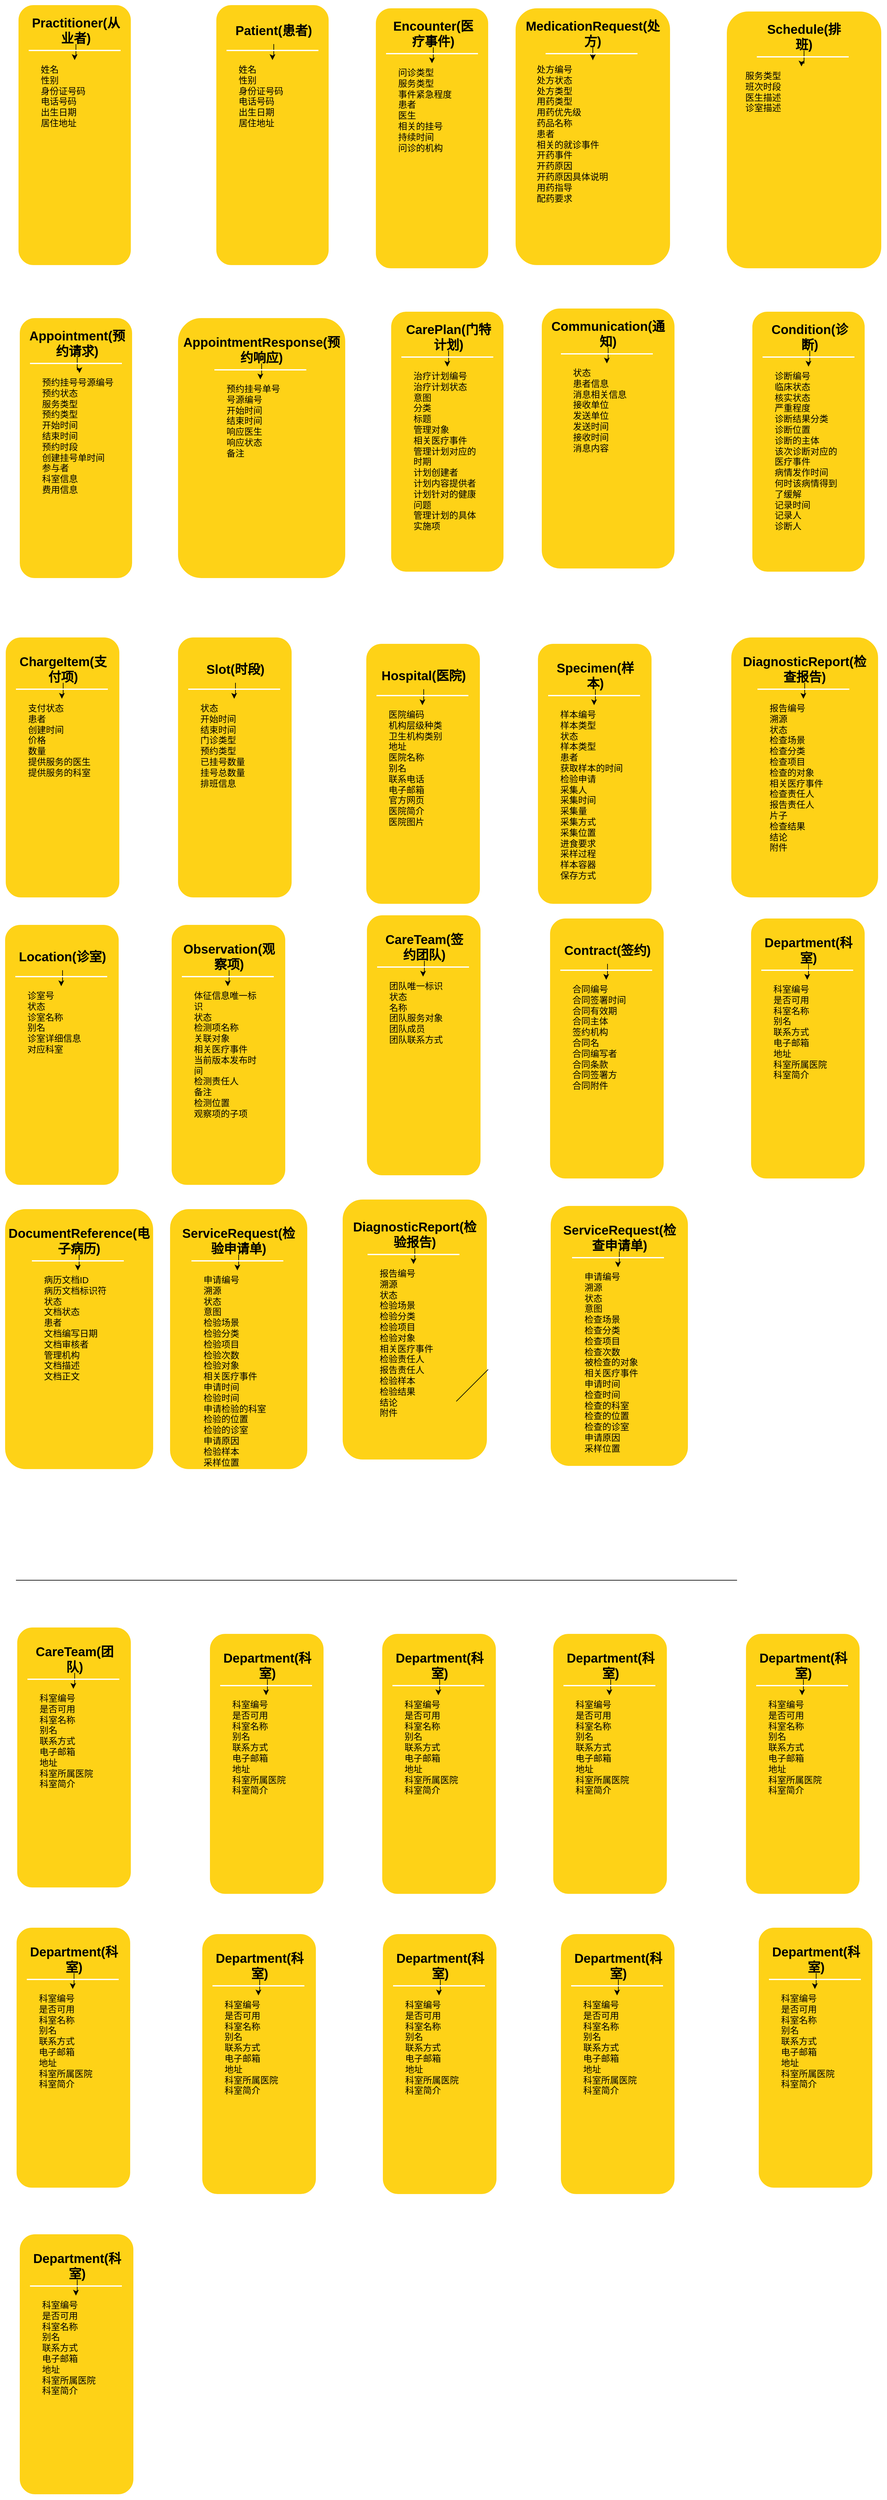 <mxfile version="14.6.11" type="github">
  <diagram name="Page-1" id="12e1b939-464a-85fe-373e-61e167be1490">
    <mxGraphModel dx="1662" dy="706" grid="1" gridSize="10" guides="1" tooltips="1" connect="1" arrows="1" fold="1" page="1" pageScale="1.5" pageWidth="1169" pageHeight="826" background="none" math="0" shadow="0">
      <root>
        <mxCell id="0" />
        <mxCell id="1" parent="0" />
        <mxCell id="60da8b9f42644d3a-2" value="" style="whiteSpace=wrap;html=1;rounded=1;shadow=0;strokeWidth=8;fontSize=20;align=center;fillColor=#FED217;strokeColor=#FFFFFF;" parent="1" vertex="1">
          <mxGeometry x="440" y="200" width="184" height="415" as="geometry" />
        </mxCell>
        <mxCell id="qfdBdv0h7WUqeyIMPIq0-1" value="" style="edgeStyle=orthogonalEdgeStyle;rounded=0;orthogonalLoop=1;jettySize=auto;html=1;" parent="1" source="60da8b9f42644d3a-3" target="60da8b9f42644d3a-4" edge="1">
          <mxGeometry relative="1" as="geometry" />
        </mxCell>
        <mxCell id="60da8b9f42644d3a-3" value="Patient(患者)" style="text;html=1;strokeColor=none;fillColor=none;align=center;verticalAlign=middle;whiteSpace=wrap;rounded=0;shadow=0;fontSize=20;fontColor=#000000;fontStyle=1" parent="1" vertex="1">
          <mxGeometry x="464" y="220" width="140" height="45" as="geometry" />
        </mxCell>
        <mxCell id="60da8b9f42644d3a-4" value="姓名&lt;br&gt;性别&lt;br&gt;身份证号码&lt;br&gt;电话号码&lt;br&gt;出生日期&lt;br&gt;居住地址" style="text;html=1;strokeColor=none;fillColor=none;align=left;verticalAlign=top;whiteSpace=wrap;rounded=0;shadow=0;fontSize=14;fontColor=#000000;" parent="1" vertex="1">
          <mxGeometry x="477" y="290" width="110" height="300" as="geometry" />
        </mxCell>
        <mxCell id="60da8b9f42644d3a-6" value="" style="line;strokeWidth=2;html=1;rounded=0;shadow=0;fontSize=27;align=center;fillColor=none;strokeColor=#FFFFFF;" parent="1" vertex="1">
          <mxGeometry x="460" y="270" width="144" height="10" as="geometry" />
        </mxCell>
        <mxCell id="zRFbJm7S1wxy6Lh3OuT4-10" value="" style="whiteSpace=wrap;html=1;rounded=1;shadow=0;strokeWidth=8;fontSize=20;align=center;fillColor=#FED217;strokeColor=#FFFFFF;" parent="1" vertex="1">
          <mxGeometry x="130" y="200" width="184" height="415" as="geometry" />
        </mxCell>
        <mxCell id="zRFbJm7S1wxy6Lh3OuT4-11" value="" style="edgeStyle=orthogonalEdgeStyle;rounded=0;orthogonalLoop=1;jettySize=auto;html=1;" parent="1" source="zRFbJm7S1wxy6Lh3OuT4-12" target="zRFbJm7S1wxy6Lh3OuT4-13" edge="1">
          <mxGeometry relative="1" as="geometry" />
        </mxCell>
        <mxCell id="zRFbJm7S1wxy6Lh3OuT4-12" value="Practitioner(从业者)" style="text;html=1;strokeColor=none;fillColor=none;align=center;verticalAlign=middle;whiteSpace=wrap;rounded=0;shadow=0;fontSize=20;fontColor=#000000;fontStyle=1" parent="1" vertex="1">
          <mxGeometry x="154" y="220" width="140" height="45" as="geometry" />
        </mxCell>
        <mxCell id="zRFbJm7S1wxy6Lh3OuT4-13" value="姓名&lt;br&gt;性别&lt;br&gt;身份证号码&lt;br&gt;电话号码&lt;br&gt;出生日期&lt;br&gt;居住地址" style="text;html=1;strokeColor=none;fillColor=none;align=left;verticalAlign=top;whiteSpace=wrap;rounded=0;shadow=0;fontSize=14;fontColor=#000000;" parent="1" vertex="1">
          <mxGeometry x="167" y="290" width="110" height="300" as="geometry" />
        </mxCell>
        <mxCell id="zRFbJm7S1wxy6Lh3OuT4-14" value="" style="line;strokeWidth=2;html=1;rounded=0;shadow=0;fontSize=27;align=center;fillColor=none;strokeColor=#FFFFFF;" parent="1" vertex="1">
          <mxGeometry x="150" y="270" width="144" height="10" as="geometry" />
        </mxCell>
        <mxCell id="zRFbJm7S1wxy6Lh3OuT4-16" value="" style="whiteSpace=wrap;html=1;rounded=1;shadow=0;strokeWidth=8;fontSize=20;align=center;fillColor=#FED217;strokeColor=#FFFFFF;" parent="1" vertex="1">
          <mxGeometry x="690" y="205" width="184" height="415" as="geometry" />
        </mxCell>
        <mxCell id="zRFbJm7S1wxy6Lh3OuT4-17" value="" style="edgeStyle=orthogonalEdgeStyle;rounded=0;orthogonalLoop=1;jettySize=auto;html=1;" parent="1" source="zRFbJm7S1wxy6Lh3OuT4-18" target="zRFbJm7S1wxy6Lh3OuT4-19" edge="1">
          <mxGeometry relative="1" as="geometry" />
        </mxCell>
        <mxCell id="zRFbJm7S1wxy6Lh3OuT4-18" value="Encounter(医疗事件)" style="text;html=1;strokeColor=none;fillColor=none;align=center;verticalAlign=middle;whiteSpace=wrap;rounded=0;shadow=0;fontSize=20;fontColor=#000000;fontStyle=1" parent="1" vertex="1">
          <mxGeometry x="714" y="225" width="140" height="45" as="geometry" />
        </mxCell>
        <mxCell id="zRFbJm7S1wxy6Lh3OuT4-19" value="问诊类型&lt;br&gt;服务类型&lt;br&gt;事件紧急程度&lt;br&gt;患者&lt;br&gt;医生&lt;br&gt;相关的挂号&lt;br&gt;持续时间&lt;br&gt;问诊的机构" style="text;html=1;strokeColor=none;fillColor=none;align=left;verticalAlign=top;whiteSpace=wrap;rounded=0;shadow=0;fontSize=14;fontColor=#000000;" parent="1" vertex="1">
          <mxGeometry x="727" y="295" width="110" height="300" as="geometry" />
        </mxCell>
        <mxCell id="zRFbJm7S1wxy6Lh3OuT4-20" value="" style="line;strokeWidth=2;html=1;rounded=0;shadow=0;fontSize=27;align=center;fillColor=none;strokeColor=#FFFFFF;" parent="1" vertex="1">
          <mxGeometry x="710" y="275" width="144" height="10" as="geometry" />
        </mxCell>
        <mxCell id="zRFbJm7S1wxy6Lh3OuT4-21" value="" style="whiteSpace=wrap;html=1;rounded=1;shadow=0;strokeWidth=8;fontSize=20;align=center;fillColor=#FED217;strokeColor=#FFFFFF;" parent="1" vertex="1">
          <mxGeometry x="909" y="205" width="250" height="410" as="geometry" />
        </mxCell>
        <mxCell id="zRFbJm7S1wxy6Lh3OuT4-22" value="" style="edgeStyle=orthogonalEdgeStyle;rounded=0;orthogonalLoop=1;jettySize=auto;html=1;" parent="1" source="zRFbJm7S1wxy6Lh3OuT4-23" target="zRFbJm7S1wxy6Lh3OuT4-24" edge="1">
          <mxGeometry relative="1" as="geometry" />
        </mxCell>
        <mxCell id="zRFbJm7S1wxy6Lh3OuT4-23" value="MedicationRequest(处方)" style="text;html=1;strokeColor=none;fillColor=none;align=center;verticalAlign=middle;whiteSpace=wrap;rounded=0;shadow=0;fontSize=20;fontColor=#000000;fontStyle=1" parent="1" vertex="1">
          <mxGeometry x="964" y="225" width="140" height="45" as="geometry" />
        </mxCell>
        <mxCell id="zRFbJm7S1wxy6Lh3OuT4-24" value="处方编号&lt;br&gt;处方状态&lt;br&gt;处方类型&lt;br&gt;用药类型&lt;br&gt;用药优先级&lt;br&gt;药品名称&lt;br&gt;患者&lt;br&gt;相关的就诊事件&lt;br&gt;开药事件&lt;br&gt;开药原因&lt;br&gt;开药原因具体说明&lt;br&gt;用药指导&lt;br&gt;配药要求" style="text;html=1;strokeColor=none;fillColor=none;align=left;verticalAlign=top;whiteSpace=wrap;rounded=0;shadow=0;fontSize=14;fontColor=#000000;" parent="1" vertex="1">
          <mxGeometry x="944" y="290" width="180" height="300" as="geometry" />
        </mxCell>
        <mxCell id="zRFbJm7S1wxy6Lh3OuT4-25" value="" style="line;strokeWidth=2;html=1;rounded=0;shadow=0;fontSize=27;align=center;fillColor=none;strokeColor=#FFFFFF;" parent="1" vertex="1">
          <mxGeometry x="960" y="275" width="144" height="10" as="geometry" />
        </mxCell>
        <mxCell id="to4YBNBlUao-IPn_FhuO-3" value="" style="whiteSpace=wrap;html=1;rounded=1;shadow=0;strokeWidth=8;fontSize=20;align=center;fillColor=#FED217;strokeColor=#FFFFFF;" parent="1" vertex="1">
          <mxGeometry x="132" y="690" width="184" height="415" as="geometry" />
        </mxCell>
        <mxCell id="zRFbJm7S1wxy6Lh3OuT4-26" value="" style="whiteSpace=wrap;html=1;rounded=1;shadow=0;strokeWidth=8;fontSize=20;align=center;fillColor=#FED217;strokeColor=#FFFFFF;" parent="1" vertex="1">
          <mxGeometry x="1240" y="210" width="250" height="410" as="geometry" />
        </mxCell>
        <mxCell id="to4YBNBlUao-IPn_FhuO-4" value="" style="edgeStyle=orthogonalEdgeStyle;rounded=0;orthogonalLoop=1;jettySize=auto;html=1;" parent="1" source="to4YBNBlUao-IPn_FhuO-5" target="to4YBNBlUao-IPn_FhuO-6" edge="1">
          <mxGeometry relative="1" as="geometry" />
        </mxCell>
        <mxCell id="zRFbJm7S1wxy6Lh3OuT4-27" value="" style="edgeStyle=orthogonalEdgeStyle;rounded=0;orthogonalLoop=1;jettySize=auto;html=1;" parent="1" source="zRFbJm7S1wxy6Lh3OuT4-28" target="zRFbJm7S1wxy6Lh3OuT4-29" edge="1">
          <mxGeometry relative="1" as="geometry" />
        </mxCell>
        <mxCell id="to4YBNBlUao-IPn_FhuO-5" value="Appointment(预约请求)" style="text;html=1;strokeColor=none;fillColor=none;align=center;verticalAlign=middle;whiteSpace=wrap;rounded=0;shadow=0;fontSize=20;fontColor=#000000;fontStyle=1" parent="1" vertex="1">
          <mxGeometry x="156" y="710" width="140" height="45" as="geometry" />
        </mxCell>
        <mxCell id="zRFbJm7S1wxy6Lh3OuT4-28" value="Schedule(排班)" style="text;html=1;strokeColor=none;fillColor=none;align=center;verticalAlign=middle;whiteSpace=wrap;rounded=0;shadow=0;fontSize=20;fontColor=#000000;fontStyle=1" parent="1" vertex="1">
          <mxGeometry x="1295" y="230" width="140" height="45" as="geometry" />
        </mxCell>
        <mxCell id="to4YBNBlUao-IPn_FhuO-6" value="&lt;div&gt;预约挂号号源编号&lt;/div&gt;&lt;div&gt;预约状态&lt;/div&gt;&lt;div&gt;服务类型&lt;/div&gt;&lt;div&gt;预约类型&lt;/div&gt;&lt;div&gt;开始时间&lt;/div&gt;&lt;div&gt;结束时间&lt;/div&gt;&lt;div&gt;预约时段&lt;/div&gt;&lt;div&gt;创建挂号单时间&lt;/div&gt;&lt;div&gt;参与者&lt;/div&gt;&lt;div&gt;科室信息&lt;/div&gt;&lt;div&gt;费用信息&lt;/div&gt;" style="text;html=1;strokeColor=none;fillColor=none;align=left;verticalAlign=top;whiteSpace=wrap;rounded=0;shadow=0;fontSize=14;fontColor=#000000;" parent="1" vertex="1">
          <mxGeometry x="169" y="780" width="121" height="300" as="geometry" />
        </mxCell>
        <mxCell id="zRFbJm7S1wxy6Lh3OuT4-29" value="服务类型&lt;br&gt;班次时段&lt;br&gt;医生描述&lt;br&gt;诊室描述" style="text;html=1;strokeColor=none;fillColor=none;align=left;verticalAlign=top;whiteSpace=wrap;rounded=0;shadow=0;fontSize=14;fontColor=#000000;" parent="1" vertex="1">
          <mxGeometry x="1271" y="300" width="180" height="300" as="geometry" />
        </mxCell>
        <mxCell id="to4YBNBlUao-IPn_FhuO-7" value="" style="line;strokeWidth=2;html=1;rounded=0;shadow=0;fontSize=27;align=center;fillColor=none;strokeColor=#FFFFFF;" parent="1" vertex="1">
          <mxGeometry x="152" y="760" width="144" height="10" as="geometry" />
        </mxCell>
        <mxCell id="zRFbJm7S1wxy6Lh3OuT4-30" value="" style="line;strokeWidth=2;html=1;rounded=0;shadow=0;fontSize=27;align=center;fillColor=none;strokeColor=#FFFFFF;" parent="1" vertex="1">
          <mxGeometry x="1291" y="280" width="144" height="10" as="geometry" />
        </mxCell>
        <mxCell id="zRFbJm7S1wxy6Lh3OuT4-31" value="" style="whiteSpace=wrap;html=1;rounded=1;shadow=0;strokeWidth=8;fontSize=20;align=center;fillColor=#FED217;strokeColor=#FFFFFF;" parent="1" vertex="1">
          <mxGeometry x="110" y="1190" width="186" height="415" as="geometry" />
        </mxCell>
        <mxCell id="to4YBNBlUao-IPn_FhuO-16" value="" style="whiteSpace=wrap;html=1;rounded=1;shadow=0;strokeWidth=8;fontSize=20;align=center;fillColor=#FED217;strokeColor=#FFFFFF;" parent="1" vertex="1">
          <mxGeometry x="380" y="690" width="270" height="415" as="geometry" />
        </mxCell>
        <mxCell id="zRFbJm7S1wxy6Lh3OuT4-32" value="" style="edgeStyle=orthogonalEdgeStyle;rounded=0;orthogonalLoop=1;jettySize=auto;html=1;" parent="1" source="zRFbJm7S1wxy6Lh3OuT4-33" target="zRFbJm7S1wxy6Lh3OuT4-34" edge="1">
          <mxGeometry relative="1" as="geometry" />
        </mxCell>
        <mxCell id="to4YBNBlUao-IPn_FhuO-17" value="" style="edgeStyle=orthogonalEdgeStyle;rounded=0;orthogonalLoop=1;jettySize=auto;html=1;" parent="1" source="to4YBNBlUao-IPn_FhuO-18" target="to4YBNBlUao-IPn_FhuO-19" edge="1">
          <mxGeometry relative="1" as="geometry" />
        </mxCell>
        <mxCell id="zRFbJm7S1wxy6Lh3OuT4-33" value="ChargeItem(支付项)" style="text;html=1;strokeColor=none;fillColor=none;align=center;verticalAlign=middle;whiteSpace=wrap;rounded=0;shadow=0;fontSize=20;fontColor=#000000;fontStyle=1" parent="1" vertex="1">
          <mxGeometry x="134" y="1220" width="140" height="45" as="geometry" />
        </mxCell>
        <mxCell id="to4YBNBlUao-IPn_FhuO-18" value="AppointmentResponse(预约响应)" style="text;html=1;strokeColor=none;fillColor=none;align=center;verticalAlign=middle;whiteSpace=wrap;rounded=0;shadow=0;fontSize=20;fontColor=#000000;fontStyle=1" parent="1" vertex="1">
          <mxGeometry x="445" y="720" width="140" height="45" as="geometry" />
        </mxCell>
        <mxCell id="zRFbJm7S1wxy6Lh3OuT4-34" value="支付状态&lt;br&gt;患者&lt;br&gt;创建时间&lt;br&gt;价格&lt;br&gt;数量&lt;br&gt;提供服务的医生&lt;br&gt;提供服务的科室" style="text;html=1;strokeColor=none;fillColor=none;align=left;verticalAlign=top;whiteSpace=wrap;rounded=0;shadow=0;fontSize=14;fontColor=#000000;" parent="1" vertex="1">
          <mxGeometry x="147" y="1290" width="110" height="300" as="geometry" />
        </mxCell>
        <mxCell id="to4YBNBlUao-IPn_FhuO-19" value="&lt;div&gt;预约挂号单号&lt;/div&gt;&lt;div&gt;号源编号&lt;/div&gt;&lt;div&gt;开始时间&lt;/div&gt;&lt;div&gt;结束时间&lt;/div&gt;&lt;div&gt;响应医生&lt;/div&gt;&lt;div&gt;响应状态&lt;/div&gt;&lt;div&gt;备注&lt;/div&gt;" style="text;html=1;strokeColor=none;fillColor=none;align=left;verticalAlign=top;whiteSpace=wrap;rounded=0;shadow=0;fontSize=14;fontColor=#000000;" parent="1" vertex="1">
          <mxGeometry x="458" y="790" width="110" height="300" as="geometry" />
        </mxCell>
        <mxCell id="zRFbJm7S1wxy6Lh3OuT4-35" value="" style="line;strokeWidth=2;html=1;rounded=0;shadow=0;fontSize=27;align=center;fillColor=none;strokeColor=#FFFFFF;" parent="1" vertex="1">
          <mxGeometry x="130" y="1270" width="144" height="10" as="geometry" />
        </mxCell>
        <mxCell id="to4YBNBlUao-IPn_FhuO-20" value="" style="line;strokeWidth=2;html=1;rounded=0;shadow=0;fontSize=27;align=center;fillColor=none;strokeColor=#FFFFFF;" parent="1" vertex="1">
          <mxGeometry x="441" y="770" width="144" height="10" as="geometry" />
        </mxCell>
        <mxCell id="zRFbJm7S1wxy6Lh3OuT4-36" value="" style="whiteSpace=wrap;html=1;rounded=1;shadow=0;strokeWidth=8;fontSize=20;align=center;fillColor=#FED217;strokeColor=#FFFFFF;" parent="1" vertex="1">
          <mxGeometry x="380" y="1190" width="186" height="415" as="geometry" />
        </mxCell>
        <mxCell id="to4YBNBlUao-IPn_FhuO-21" value="" style="whiteSpace=wrap;html=1;rounded=1;shadow=0;strokeWidth=8;fontSize=20;align=center;fillColor=#FED217;strokeColor=#FFFFFF;" parent="1" vertex="1">
          <mxGeometry x="714" y="680" width="184" height="415" as="geometry" />
        </mxCell>
        <mxCell id="zRFbJm7S1wxy6Lh3OuT4-37" value="" style="edgeStyle=orthogonalEdgeStyle;rounded=0;orthogonalLoop=1;jettySize=auto;html=1;" parent="1" source="zRFbJm7S1wxy6Lh3OuT4-38" target="zRFbJm7S1wxy6Lh3OuT4-39" edge="1">
          <mxGeometry relative="1" as="geometry" />
        </mxCell>
        <mxCell id="to4YBNBlUao-IPn_FhuO-22" value="" style="edgeStyle=orthogonalEdgeStyle;rounded=0;orthogonalLoop=1;jettySize=auto;html=1;" parent="1" source="to4YBNBlUao-IPn_FhuO-23" target="to4YBNBlUao-IPn_FhuO-24" edge="1">
          <mxGeometry relative="1" as="geometry" />
        </mxCell>
        <mxCell id="zRFbJm7S1wxy6Lh3OuT4-38" value="Slot(时段)" style="text;html=1;strokeColor=none;fillColor=none;align=center;verticalAlign=middle;whiteSpace=wrap;rounded=0;shadow=0;fontSize=20;fontColor=#000000;fontStyle=1" parent="1" vertex="1">
          <mxGeometry x="404" y="1220" width="140" height="45" as="geometry" />
        </mxCell>
        <mxCell id="to4YBNBlUao-IPn_FhuO-23" value="CarePlan(门特计划)" style="text;html=1;strokeColor=none;fillColor=none;align=center;verticalAlign=middle;whiteSpace=wrap;rounded=0;shadow=0;fontSize=20;fontColor=#000000;fontStyle=1" parent="1" vertex="1">
          <mxGeometry x="738" y="700" width="140" height="45" as="geometry" />
        </mxCell>
        <mxCell id="zRFbJm7S1wxy6Lh3OuT4-39" value="状态&lt;br&gt;开始时间&lt;br&gt;结束时间&lt;br&gt;门诊类型&lt;br&gt;预约类型&lt;br&gt;已挂号数量&lt;br&gt;挂号总数量&lt;br&gt;排班信息&lt;br&gt;" style="text;html=1;strokeColor=none;fillColor=none;align=left;verticalAlign=top;whiteSpace=wrap;rounded=0;shadow=0;fontSize=14;fontColor=#000000;" parent="1" vertex="1">
          <mxGeometry x="417" y="1290" width="110" height="300" as="geometry" />
        </mxCell>
        <mxCell id="to4YBNBlUao-IPn_FhuO-24" value="&lt;div&gt;治疗计划编号&lt;/div&gt;&lt;div&gt;治疗计划状态&lt;/div&gt;&lt;div&gt;意图&lt;/div&gt;&lt;div&gt;分类&lt;/div&gt;&lt;div&gt;标题&lt;/div&gt;&lt;div&gt;管理对象&lt;/div&gt;&lt;div&gt;相关医疗事件&lt;/div&gt;&lt;div&gt;管理计划对应的时期&lt;/div&gt;&lt;div&gt;计划创建者&lt;/div&gt;&lt;div&gt;计划内容提供者&lt;/div&gt;&lt;div&gt;计划针对的健康问题&lt;/div&gt;&lt;div&gt;管理计划的具体实施项&lt;/div&gt;&lt;div&gt;&lt;br&gt;&lt;/div&gt;" style="text;html=1;strokeColor=none;fillColor=none;align=left;verticalAlign=top;whiteSpace=wrap;rounded=0;shadow=0;fontSize=14;fontColor=#000000;" parent="1" vertex="1">
          <mxGeometry x="751" y="770" width="110" height="300" as="geometry" />
        </mxCell>
        <mxCell id="zRFbJm7S1wxy6Lh3OuT4-40" value="" style="line;strokeWidth=2;html=1;rounded=0;shadow=0;fontSize=27;align=center;fillColor=none;strokeColor=#FFFFFF;" parent="1" vertex="1">
          <mxGeometry x="400" y="1270" width="144" height="10" as="geometry" />
        </mxCell>
        <mxCell id="to4YBNBlUao-IPn_FhuO-25" value="" style="line;strokeWidth=2;html=1;rounded=0;shadow=0;fontSize=27;align=center;fillColor=none;strokeColor=#FFFFFF;" parent="1" vertex="1">
          <mxGeometry x="734" y="750" width="144" height="10" as="geometry" />
        </mxCell>
        <mxCell id="to4YBNBlUao-IPn_FhuO-26" value="" style="whiteSpace=wrap;html=1;rounded=1;shadow=0;strokeWidth=8;fontSize=20;align=center;fillColor=#FED217;strokeColor=#FFFFFF;" parent="1" vertex="1">
          <mxGeometry x="950" y="675" width="216" height="415" as="geometry" />
        </mxCell>
        <mxCell id="to4YBNBlUao-IPn_FhuO-27" value="" style="edgeStyle=orthogonalEdgeStyle;rounded=0;orthogonalLoop=1;jettySize=auto;html=1;" parent="1" source="to4YBNBlUao-IPn_FhuO-28" target="to4YBNBlUao-IPn_FhuO-29" edge="1">
          <mxGeometry relative="1" as="geometry" />
        </mxCell>
        <mxCell id="to4YBNBlUao-IPn_FhuO-28" value="Communication(通知)" style="text;html=1;strokeColor=none;fillColor=none;align=center;verticalAlign=middle;whiteSpace=wrap;rounded=0;shadow=0;fontSize=20;fontColor=#000000;fontStyle=1" parent="1" vertex="1">
          <mxGeometry x="988" y="695" width="140" height="45" as="geometry" />
        </mxCell>
        <mxCell id="to4YBNBlUao-IPn_FhuO-29" value="&lt;div&gt;状态&lt;/div&gt;&lt;div&gt;患者信息&lt;/div&gt;&lt;div&gt;消息相关信息&lt;/div&gt;&lt;div&gt;接收单位&lt;/div&gt;&lt;div&gt;发送单位&lt;/div&gt;&lt;div&gt;发送时间&lt;/div&gt;&lt;div&gt;接收时间&lt;/div&gt;&lt;div&gt;消息内容&lt;/div&gt;" style="text;html=1;strokeColor=none;fillColor=none;align=left;verticalAlign=top;whiteSpace=wrap;rounded=0;shadow=0;fontSize=14;fontColor=#000000;" parent="1" vertex="1">
          <mxGeometry x="1001" y="765" width="110" height="300" as="geometry" />
        </mxCell>
        <mxCell id="to4YBNBlUao-IPn_FhuO-30" value="" style="line;strokeWidth=2;html=1;rounded=0;shadow=0;fontSize=27;align=center;fillColor=none;strokeColor=#FFFFFF;" parent="1" vertex="1">
          <mxGeometry x="984" y="745" width="144" height="10" as="geometry" />
        </mxCell>
        <mxCell id="zRFbJm7S1wxy6Lh3OuT4-61" value="" style="whiteSpace=wrap;html=1;rounded=1;shadow=0;strokeWidth=8;fontSize=20;align=center;fillColor=#FED217;strokeColor=#FFFFFF;" parent="1" vertex="1">
          <mxGeometry x="675" y="1200" width="186" height="415" as="geometry" />
        </mxCell>
        <mxCell id="to4YBNBlUao-IPn_FhuO-31" value="" style="whiteSpace=wrap;html=1;rounded=1;shadow=0;strokeWidth=8;fontSize=20;align=center;fillColor=#FED217;strokeColor=#FFFFFF;" parent="1" vertex="1">
          <mxGeometry x="1280" y="680" width="184" height="415" as="geometry" />
        </mxCell>
        <mxCell id="zRFbJm7S1wxy6Lh3OuT4-62" value="" style="edgeStyle=orthogonalEdgeStyle;rounded=0;orthogonalLoop=1;jettySize=auto;html=1;" parent="1" source="zRFbJm7S1wxy6Lh3OuT4-63" target="zRFbJm7S1wxy6Lh3OuT4-64" edge="1">
          <mxGeometry relative="1" as="geometry" />
        </mxCell>
        <mxCell id="to4YBNBlUao-IPn_FhuO-32" value="" style="edgeStyle=orthogonalEdgeStyle;rounded=0;orthogonalLoop=1;jettySize=auto;html=1;" parent="1" source="to4YBNBlUao-IPn_FhuO-33" target="to4YBNBlUao-IPn_FhuO-34" edge="1">
          <mxGeometry relative="1" as="geometry" />
        </mxCell>
        <mxCell id="zRFbJm7S1wxy6Lh3OuT4-63" value="Hospital(医院)" style="text;html=1;strokeColor=none;fillColor=none;align=center;verticalAlign=middle;whiteSpace=wrap;rounded=0;shadow=0;fontSize=20;fontColor=#000000;fontStyle=1" parent="1" vertex="1">
          <mxGeometry x="699" y="1230" width="140" height="45" as="geometry" />
        </mxCell>
        <mxCell id="to4YBNBlUao-IPn_FhuO-33" value="Condition(诊断)" style="text;html=1;strokeColor=none;fillColor=none;align=center;verticalAlign=middle;whiteSpace=wrap;rounded=0;shadow=0;fontSize=20;fontColor=#000000;fontStyle=1" parent="1" vertex="1">
          <mxGeometry x="1304" y="700" width="140" height="45" as="geometry" />
        </mxCell>
        <mxCell id="zRFbJm7S1wxy6Lh3OuT4-64" value="医院编码&lt;br&gt;机构层级种类&lt;br&gt;卫生机构类别&lt;br&gt;地址&lt;br&gt;医院名称&lt;br&gt;别名&lt;br&gt;联系电话&lt;br&gt;电子邮箱&lt;br&gt;官方网页&lt;br&gt;医院简介&lt;br&gt;医院图片" style="text;html=1;strokeColor=none;fillColor=none;align=left;verticalAlign=top;whiteSpace=wrap;rounded=0;shadow=0;fontSize=14;fontColor=#000000;" parent="1" vertex="1">
          <mxGeometry x="712" y="1300" width="110" height="300" as="geometry" />
        </mxCell>
        <mxCell id="to4YBNBlUao-IPn_FhuO-34" value="&lt;div&gt;诊断编号&lt;/div&gt;&lt;div&gt;临床状态&lt;/div&gt;&lt;div&gt;核实状态&lt;/div&gt;&lt;div&gt;严重程度&lt;/div&gt;&lt;div&gt;诊断结果分类&lt;/div&gt;&lt;div&gt;诊断位置&lt;/div&gt;&lt;div&gt;诊断的主体&lt;/div&gt;&lt;div&gt;该次诊断对应的医疗事件&lt;/div&gt;&lt;div&gt;病情发作时间&lt;/div&gt;&lt;div&gt;何时该病情得到了缓解&lt;/div&gt;&lt;div&gt;记录时间&lt;/div&gt;&lt;div&gt;记录人&lt;/div&gt;&lt;div&gt;诊断人&lt;/div&gt;&lt;div&gt;&lt;br&gt;&lt;/div&gt;" style="text;html=1;strokeColor=none;fillColor=none;align=left;verticalAlign=top;whiteSpace=wrap;rounded=0;shadow=0;fontSize=14;fontColor=#000000;" parent="1" vertex="1">
          <mxGeometry x="1317" y="770" width="110" height="300" as="geometry" />
        </mxCell>
        <mxCell id="zRFbJm7S1wxy6Lh3OuT4-65" value="" style="line;strokeWidth=2;html=1;rounded=0;shadow=0;fontSize=27;align=center;fillColor=none;strokeColor=#FFFFFF;" parent="1" vertex="1">
          <mxGeometry x="695" y="1280" width="144" height="10" as="geometry" />
        </mxCell>
        <mxCell id="to4YBNBlUao-IPn_FhuO-35" value="" style="line;strokeWidth=2;html=1;rounded=0;shadow=0;fontSize=27;align=center;fillColor=none;strokeColor=#FFFFFF;" parent="1" vertex="1">
          <mxGeometry x="1300" y="750" width="144" height="10" as="geometry" />
        </mxCell>
        <mxCell id="zRFbJm7S1wxy6Lh3OuT4-66" value="" style="whiteSpace=wrap;html=1;rounded=1;shadow=0;strokeWidth=8;fontSize=20;align=center;fillColor=#FED217;strokeColor=#FFFFFF;" parent="1" vertex="1">
          <mxGeometry x="944" y="1200" width="186" height="415" as="geometry" />
        </mxCell>
        <mxCell id="zRFbJm7S1wxy6Lh3OuT4-67" value="" style="edgeStyle=orthogonalEdgeStyle;rounded=0;orthogonalLoop=1;jettySize=auto;html=1;" parent="1" source="zRFbJm7S1wxy6Lh3OuT4-68" target="zRFbJm7S1wxy6Lh3OuT4-69" edge="1">
          <mxGeometry relative="1" as="geometry" />
        </mxCell>
        <mxCell id="zRFbJm7S1wxy6Lh3OuT4-68" value="Specimen(样本)" style="text;html=1;strokeColor=none;fillColor=none;align=center;verticalAlign=middle;whiteSpace=wrap;rounded=0;shadow=0;fontSize=20;fontColor=#000000;fontStyle=1" parent="1" vertex="1">
          <mxGeometry x="968" y="1230" width="140" height="45" as="geometry" />
        </mxCell>
        <mxCell id="zRFbJm7S1wxy6Lh3OuT4-69" value="样本编号&lt;br&gt;样本类型&lt;br&gt;状态&lt;br&gt;样本类型&lt;br&gt;患者&lt;br&gt;获取样本的时间&lt;br&gt;检验申请&lt;br&gt;采集人&lt;br&gt;采集时间&lt;br&gt;采集量&lt;br&gt;采集方式&lt;br&gt;采集位置&lt;br&gt;进食要求&lt;br&gt;采样过程&lt;br&gt;样本容器&lt;br&gt;保存方式&lt;br&gt;" style="text;html=1;strokeColor=none;fillColor=none;align=left;verticalAlign=top;whiteSpace=wrap;rounded=0;shadow=0;fontSize=14;fontColor=#000000;" parent="1" vertex="1">
          <mxGeometry x="981" y="1300" width="110" height="300" as="geometry" />
        </mxCell>
        <mxCell id="zRFbJm7S1wxy6Lh3OuT4-70" value="" style="line;strokeWidth=2;html=1;rounded=0;shadow=0;fontSize=27;align=center;fillColor=none;strokeColor=#FFFFFF;" parent="1" vertex="1">
          <mxGeometry x="964" y="1280" width="144" height="10" as="geometry" />
        </mxCell>
        <mxCell id="zRFbJm7S1wxy6Lh3OuT4-71" value="" style="whiteSpace=wrap;html=1;rounded=1;shadow=0;strokeWidth=8;fontSize=20;align=center;fillColor=#FED217;strokeColor=#FFFFFF;" parent="1" vertex="1">
          <mxGeometry x="1247" y="1190" width="238" height="415" as="geometry" />
        </mxCell>
        <mxCell id="zRFbJm7S1wxy6Lh3OuT4-72" value="" style="edgeStyle=orthogonalEdgeStyle;rounded=0;orthogonalLoop=1;jettySize=auto;html=1;" parent="1" source="zRFbJm7S1wxy6Lh3OuT4-73" target="zRFbJm7S1wxy6Lh3OuT4-74" edge="1">
          <mxGeometry relative="1" as="geometry" />
        </mxCell>
        <mxCell id="zRFbJm7S1wxy6Lh3OuT4-73" value="DiagnosticReport(检查报告)" style="text;html=1;strokeColor=none;fillColor=none;align=center;verticalAlign=middle;whiteSpace=wrap;rounded=0;shadow=0;fontSize=20;fontColor=#000000;fontStyle=1" parent="1" vertex="1">
          <mxGeometry x="1296" y="1220" width="140" height="45" as="geometry" />
        </mxCell>
        <mxCell id="zRFbJm7S1wxy6Lh3OuT4-74" value="&lt;div&gt;报告编号&lt;/div&gt;&lt;div&gt;溯源&lt;/div&gt;&lt;div&gt;状态&lt;/div&gt;&lt;div&gt;检查场景&lt;/div&gt;&lt;div&gt;检查分类&lt;/div&gt;&lt;div&gt;检查项目&lt;/div&gt;&lt;div&gt;检查的对象&lt;/div&gt;&lt;div&gt;相关医疗事件&lt;/div&gt;&lt;div&gt;检查责任人&lt;/div&gt;&lt;div&gt;报告责任人&lt;/div&gt;&lt;div&gt;片子&lt;/div&gt;&lt;div&gt;检查结果&lt;/div&gt;&lt;div&gt;结论&lt;/div&gt;&lt;div&gt;附件&lt;/div&gt;" style="text;html=1;strokeColor=none;fillColor=none;align=left;verticalAlign=top;whiteSpace=wrap;rounded=0;shadow=0;fontSize=14;fontColor=#000000;" parent="1" vertex="1">
          <mxGeometry x="1309" y="1290" width="110" height="300" as="geometry" />
        </mxCell>
        <mxCell id="zRFbJm7S1wxy6Lh3OuT4-75" value="" style="line;strokeWidth=2;html=1;rounded=0;shadow=0;fontSize=27;align=center;fillColor=none;strokeColor=#FFFFFF;" parent="1" vertex="1">
          <mxGeometry x="1292" y="1270" width="144" height="10" as="geometry" />
        </mxCell>
        <mxCell id="to4YBNBlUao-IPn_FhuO-36" value="" style="whiteSpace=wrap;html=1;rounded=1;shadow=0;strokeWidth=8;fontSize=20;align=center;fillColor=#FED217;strokeColor=#FFFFFF;" parent="1" vertex="1">
          <mxGeometry x="109" y="1640" width="186" height="415" as="geometry" />
        </mxCell>
        <mxCell id="to4YBNBlUao-IPn_FhuO-37" value="" style="edgeStyle=orthogonalEdgeStyle;rounded=0;orthogonalLoop=1;jettySize=auto;html=1;" parent="1" source="to4YBNBlUao-IPn_FhuO-38" target="to4YBNBlUao-IPn_FhuO-39" edge="1">
          <mxGeometry relative="1" as="geometry" />
        </mxCell>
        <mxCell id="to4YBNBlUao-IPn_FhuO-38" value="Location(诊室)" style="text;html=1;strokeColor=none;fillColor=none;align=center;verticalAlign=middle;whiteSpace=wrap;rounded=0;shadow=0;fontSize=20;fontColor=#000000;fontStyle=1" parent="1" vertex="1">
          <mxGeometry x="133" y="1670" width="140" height="45" as="geometry" />
        </mxCell>
        <mxCell id="to4YBNBlUao-IPn_FhuO-39" value="&lt;div&gt;诊室号&lt;/div&gt;&lt;div&gt;状态&lt;/div&gt;&lt;div&gt;诊室名称&lt;/div&gt;&lt;div&gt;别名&lt;/div&gt;&lt;div&gt;诊室详细信息&lt;/div&gt;&lt;div&gt;对应科室&lt;/div&gt;" style="text;html=1;strokeColor=none;fillColor=none;align=left;verticalAlign=top;whiteSpace=wrap;rounded=0;shadow=0;fontSize=14;fontColor=#000000;" parent="1" vertex="1">
          <mxGeometry x="146" y="1740" width="110" height="300" as="geometry" />
        </mxCell>
        <mxCell id="to4YBNBlUao-IPn_FhuO-40" value="" style="line;strokeWidth=2;html=1;rounded=0;shadow=0;fontSize=27;align=center;fillColor=none;strokeColor=#FFFFFF;" parent="1" vertex="1">
          <mxGeometry x="129" y="1720" width="144" height="10" as="geometry" />
        </mxCell>
        <mxCell id="to4YBNBlUao-IPn_FhuO-56" value="" style="whiteSpace=wrap;html=1;rounded=1;shadow=0;strokeWidth=8;fontSize=20;align=center;fillColor=#FED217;strokeColor=#FFFFFF;" parent="1" vertex="1">
          <mxGeometry x="1278" y="1630" width="186" height="415" as="geometry" />
        </mxCell>
        <mxCell id="to4YBNBlUao-IPn_FhuO-57" value="" style="edgeStyle=orthogonalEdgeStyle;rounded=0;orthogonalLoop=1;jettySize=auto;html=1;" parent="1" source="to4YBNBlUao-IPn_FhuO-58" target="to4YBNBlUao-IPn_FhuO-59" edge="1">
          <mxGeometry relative="1" as="geometry" />
        </mxCell>
        <mxCell id="to4YBNBlUao-IPn_FhuO-58" value="Department(科室)" style="text;html=1;strokeColor=none;fillColor=none;align=center;verticalAlign=middle;whiteSpace=wrap;rounded=0;shadow=0;fontSize=20;fontColor=#000000;fontStyle=1" parent="1" vertex="1">
          <mxGeometry x="1302" y="1660" width="140" height="45" as="geometry" />
        </mxCell>
        <mxCell id="to4YBNBlUao-IPn_FhuO-59" value="&lt;div&gt;科室编号&lt;/div&gt;&lt;div&gt;是否可用&lt;/div&gt;&lt;div&gt;科室名称&lt;/div&gt;&lt;div&gt;别名&lt;/div&gt;&lt;div&gt;联系方式&lt;/div&gt;&lt;div&gt;电子邮箱&lt;/div&gt;&lt;div&gt;地址&lt;/div&gt;&lt;div&gt;科室所属医院&lt;/div&gt;&lt;div&gt;科室简介&lt;/div&gt;" style="text;html=1;strokeColor=none;fillColor=none;align=left;verticalAlign=top;whiteSpace=wrap;rounded=0;shadow=0;fontSize=14;fontColor=#000000;" parent="1" vertex="1">
          <mxGeometry x="1315" y="1730" width="110" height="300" as="geometry" />
        </mxCell>
        <mxCell id="to4YBNBlUao-IPn_FhuO-60" value="" style="line;strokeWidth=2;html=1;rounded=0;shadow=0;fontSize=27;align=center;fillColor=none;strokeColor=#FFFFFF;" parent="1" vertex="1">
          <mxGeometry x="1298" y="1710" width="144" height="10" as="geometry" />
        </mxCell>
        <mxCell id="to4YBNBlUao-IPn_FhuO-61" value="" style="whiteSpace=wrap;html=1;rounded=1;shadow=0;strokeWidth=8;fontSize=20;align=center;fillColor=#FED217;strokeColor=#FFFFFF;" parent="1" vertex="1">
          <mxGeometry x="963" y="1630" width="186" height="415" as="geometry" />
        </mxCell>
        <mxCell id="to4YBNBlUao-IPn_FhuO-62" value="" style="edgeStyle=orthogonalEdgeStyle;rounded=0;orthogonalLoop=1;jettySize=auto;html=1;" parent="1" source="to4YBNBlUao-IPn_FhuO-63" target="to4YBNBlUao-IPn_FhuO-64" edge="1">
          <mxGeometry relative="1" as="geometry" />
        </mxCell>
        <mxCell id="to4YBNBlUao-IPn_FhuO-63" value="Contract(签约)" style="text;html=1;strokeColor=none;fillColor=none;align=center;verticalAlign=middle;whiteSpace=wrap;rounded=0;shadow=0;fontSize=20;fontColor=#000000;fontStyle=1" parent="1" vertex="1">
          <mxGeometry x="987" y="1660" width="140" height="45" as="geometry" />
        </mxCell>
        <mxCell id="to4YBNBlUao-IPn_FhuO-64" value="&lt;div&gt;合同编号&lt;/div&gt;&lt;div&gt;合同签署时间&lt;/div&gt;&lt;div&gt;合同有效期&lt;/div&gt;&lt;div&gt;合同主体&lt;/div&gt;&lt;div&gt;签约机构&lt;/div&gt;&lt;div&gt;合同名&lt;/div&gt;&lt;div&gt;合同编写者&lt;/div&gt;&lt;div&gt;合同条款&lt;/div&gt;&lt;div&gt;合同签署方&lt;/div&gt;&lt;div&gt;合同附件&lt;/div&gt;" style="text;html=1;strokeColor=none;fillColor=none;align=left;verticalAlign=top;whiteSpace=wrap;rounded=0;shadow=0;fontSize=14;fontColor=#000000;" parent="1" vertex="1">
          <mxGeometry x="1000" y="1730" width="110" height="300" as="geometry" />
        </mxCell>
        <mxCell id="to4YBNBlUao-IPn_FhuO-65" value="" style="line;strokeWidth=2;html=1;rounded=0;shadow=0;fontSize=27;align=center;fillColor=none;strokeColor=#FFFFFF;" parent="1" vertex="1">
          <mxGeometry x="983" y="1710" width="144" height="10" as="geometry" />
        </mxCell>
        <mxCell id="to4YBNBlUao-IPn_FhuO-66" value="" style="whiteSpace=wrap;html=1;rounded=1;shadow=0;strokeWidth=8;fontSize=20;align=center;fillColor=#FED217;strokeColor=#FFFFFF;" parent="1" vertex="1">
          <mxGeometry x="676" y="1625" width="186" height="415" as="geometry" />
        </mxCell>
        <mxCell id="to4YBNBlUao-IPn_FhuO-67" value="" style="edgeStyle=orthogonalEdgeStyle;rounded=0;orthogonalLoop=1;jettySize=auto;html=1;" parent="1" source="to4YBNBlUao-IPn_FhuO-68" target="to4YBNBlUao-IPn_FhuO-69" edge="1">
          <mxGeometry relative="1" as="geometry" />
        </mxCell>
        <mxCell id="to4YBNBlUao-IPn_FhuO-68" value="CareTeam(签约团队)" style="text;html=1;strokeColor=none;fillColor=none;align=center;verticalAlign=middle;whiteSpace=wrap;rounded=0;shadow=0;fontSize=20;fontColor=#000000;fontStyle=1" parent="1" vertex="1">
          <mxGeometry x="700" y="1655" width="140" height="45" as="geometry" />
        </mxCell>
        <mxCell id="to4YBNBlUao-IPn_FhuO-69" value="&lt;div&gt;团队唯一标识&lt;/div&gt;&lt;div&gt;状态&lt;/div&gt;&lt;div&gt;名称&lt;/div&gt;&lt;div&gt;团队服务对象&lt;/div&gt;&lt;div&gt;团队成员&lt;/div&gt;&lt;div&gt;团队联系方式&lt;/div&gt;" style="text;html=1;strokeColor=none;fillColor=none;align=left;verticalAlign=top;whiteSpace=wrap;rounded=0;shadow=0;fontSize=14;fontColor=#000000;" parent="1" vertex="1">
          <mxGeometry x="713" y="1725" width="110" height="300" as="geometry" />
        </mxCell>
        <mxCell id="to4YBNBlUao-IPn_FhuO-70" value="" style="line;strokeWidth=2;html=1;rounded=0;shadow=0;fontSize=27;align=center;fillColor=none;strokeColor=#FFFFFF;" parent="1" vertex="1">
          <mxGeometry x="696" y="1705" width="144" height="10" as="geometry" />
        </mxCell>
        <mxCell id="to4YBNBlUao-IPn_FhuO-71" value="" style="whiteSpace=wrap;html=1;rounded=1;shadow=0;strokeWidth=8;fontSize=20;align=center;fillColor=#FED217;strokeColor=#FFFFFF;" parent="1" vertex="1">
          <mxGeometry x="370" y="1640" width="186" height="415" as="geometry" />
        </mxCell>
        <mxCell id="to4YBNBlUao-IPn_FhuO-72" value="" style="edgeStyle=orthogonalEdgeStyle;rounded=0;orthogonalLoop=1;jettySize=auto;html=1;" parent="1" source="to4YBNBlUao-IPn_FhuO-73" target="to4YBNBlUao-IPn_FhuO-74" edge="1">
          <mxGeometry relative="1" as="geometry" />
        </mxCell>
        <mxCell id="to4YBNBlUao-IPn_FhuO-73" value="Observation(观察项)" style="text;html=1;strokeColor=none;fillColor=none;align=center;verticalAlign=middle;whiteSpace=wrap;rounded=0;shadow=0;fontSize=20;fontColor=#000000;fontStyle=1" parent="1" vertex="1">
          <mxGeometry x="394" y="1670" width="140" height="45" as="geometry" />
        </mxCell>
        <mxCell id="to4YBNBlUao-IPn_FhuO-74" value="&lt;div&gt;体征信息唯一标识&lt;/div&gt;&lt;div&gt;状态&lt;/div&gt;&lt;div&gt;检测项名称&lt;/div&gt;&lt;div&gt;关联对象&lt;/div&gt;&lt;div&gt;相关医疗事件&lt;/div&gt;&lt;div&gt;当前版本发布时间&lt;/div&gt;&lt;div&gt;检测责任人&lt;/div&gt;&lt;div&gt;备注&lt;/div&gt;&lt;div&gt;检测位置&lt;/div&gt;&lt;div&gt;观察项的子项&lt;/div&gt;&lt;div&gt;&lt;br&gt;&lt;/div&gt;" style="text;html=1;strokeColor=none;fillColor=none;align=left;verticalAlign=top;whiteSpace=wrap;rounded=0;shadow=0;fontSize=14;fontColor=#000000;" parent="1" vertex="1">
          <mxGeometry x="407" y="1740" width="110" height="300" as="geometry" />
        </mxCell>
        <mxCell id="to4YBNBlUao-IPn_FhuO-75" value="" style="line;strokeWidth=2;html=1;rounded=0;shadow=0;fontSize=27;align=center;fillColor=none;strokeColor=#FFFFFF;" parent="1" vertex="1">
          <mxGeometry x="390" y="1720" width="144" height="10" as="geometry" />
        </mxCell>
        <mxCell id="to4YBNBlUao-IPn_FhuO-76" value="" style="whiteSpace=wrap;html=1;rounded=1;shadow=0;strokeWidth=8;fontSize=20;align=center;fillColor=#FED217;strokeColor=#FFFFFF;" parent="1" vertex="1">
          <mxGeometry x="109" y="2085" width="240" height="415" as="geometry" />
        </mxCell>
        <mxCell id="to4YBNBlUao-IPn_FhuO-77" value="" style="edgeStyle=orthogonalEdgeStyle;rounded=0;orthogonalLoop=1;jettySize=auto;html=1;" parent="1" source="to4YBNBlUao-IPn_FhuO-78" target="to4YBNBlUao-IPn_FhuO-79" edge="1">
          <mxGeometry relative="1" as="geometry" />
        </mxCell>
        <mxCell id="to4YBNBlUao-IPn_FhuO-78" value="DocumentReference(电子病历)" style="text;html=1;strokeColor=none;fillColor=none;align=center;verticalAlign=middle;whiteSpace=wrap;rounded=0;shadow=0;fontSize=20;fontColor=#000000;fontStyle=1" parent="1" vertex="1">
          <mxGeometry x="159" y="2115" width="140" height="45" as="geometry" />
        </mxCell>
        <mxCell id="to4YBNBlUao-IPn_FhuO-79" value="&lt;div&gt;&lt;div&gt;病历文档ID&lt;/div&gt;&lt;div&gt;病历文档标识符&lt;/div&gt;&lt;div&gt;状态&lt;/div&gt;&lt;div&gt;文档状态&lt;/div&gt;&lt;div&gt;患者&lt;/div&gt;&lt;div&gt;文档编写日期&lt;/div&gt;&lt;div&gt;文档审核者&lt;/div&gt;&lt;div&gt;管理机构&lt;/div&gt;&lt;div&gt;文档描述&lt;/div&gt;&lt;div&gt;文档正文&lt;/div&gt;&lt;/div&gt;" style="text;html=1;strokeColor=none;fillColor=none;align=left;verticalAlign=top;whiteSpace=wrap;rounded=0;shadow=0;fontSize=14;fontColor=#000000;" parent="1" vertex="1">
          <mxGeometry x="172" y="2185" width="110" height="300" as="geometry" />
        </mxCell>
        <mxCell id="to4YBNBlUao-IPn_FhuO-80" value="" style="line;strokeWidth=2;html=1;rounded=0;shadow=0;fontSize=27;align=center;fillColor=none;strokeColor=#FFFFFF;" parent="1" vertex="1">
          <mxGeometry x="155" y="2165" width="144" height="10" as="geometry" />
        </mxCell>
        <mxCell id="to4YBNBlUao-IPn_FhuO-89" value="" style="whiteSpace=wrap;html=1;rounded=1;shadow=0;strokeWidth=8;fontSize=20;align=center;fillColor=#FED217;strokeColor=#FFFFFF;" parent="1" vertex="1">
          <mxGeometry x="367.5" y="2085" width="223" height="415" as="geometry" />
        </mxCell>
        <mxCell id="to4YBNBlUao-IPn_FhuO-90" value="" style="edgeStyle=orthogonalEdgeStyle;rounded=0;orthogonalLoop=1;jettySize=auto;html=1;" parent="1" source="to4YBNBlUao-IPn_FhuO-91" target="to4YBNBlUao-IPn_FhuO-92" edge="1">
          <mxGeometry relative="1" as="geometry" />
        </mxCell>
        <mxCell id="to4YBNBlUao-IPn_FhuO-91" value="ServiceRequest(检验申请单)" style="text;html=1;strokeColor=none;fillColor=none;align=center;verticalAlign=middle;whiteSpace=wrap;rounded=0;shadow=0;fontSize=20;fontColor=#000000;fontStyle=1" parent="1" vertex="1">
          <mxGeometry x="409" y="2115" width="140" height="45" as="geometry" />
        </mxCell>
        <mxCell id="to4YBNBlUao-IPn_FhuO-92" value="&lt;div&gt;&lt;div&gt;申请编号&lt;/div&gt;&lt;div&gt;溯源&lt;/div&gt;&lt;div&gt;状态&lt;/div&gt;&lt;div&gt;意图&lt;/div&gt;&lt;div&gt;检验场景&lt;/div&gt;&lt;div&gt;检验分类&lt;/div&gt;&lt;div&gt;检验项目&lt;/div&gt;&lt;div&gt;检验次数&lt;/div&gt;&lt;div&gt;检验对象&lt;/div&gt;&lt;div&gt;相关医疗事件&lt;/div&gt;&lt;div&gt;申请时间&lt;/div&gt;&lt;div&gt;检验时间&lt;/div&gt;&lt;div&gt;申请检验的科室&lt;/div&gt;&lt;div&gt;检验的位置&lt;/div&gt;&lt;div&gt;检验的诊室&lt;/div&gt;&lt;div&gt;申请原因&lt;/div&gt;&lt;div&gt;检验样本&lt;/div&gt;&lt;div&gt;采样位置&lt;/div&gt;&lt;/div&gt;" style="text;html=1;strokeColor=none;fillColor=none;align=left;verticalAlign=top;whiteSpace=wrap;rounded=0;shadow=0;fontSize=14;fontColor=#000000;" parent="1" vertex="1">
          <mxGeometry x="422" y="2185" width="110" height="300" as="geometry" />
        </mxCell>
        <mxCell id="to4YBNBlUao-IPn_FhuO-93" value="" style="line;strokeWidth=2;html=1;rounded=0;shadow=0;fontSize=27;align=center;fillColor=none;strokeColor=#FFFFFF;" parent="1" vertex="1">
          <mxGeometry x="405" y="2165" width="144" height="10" as="geometry" />
        </mxCell>
        <mxCell id="to4YBNBlUao-IPn_FhuO-94" value="" style="whiteSpace=wrap;html=1;rounded=1;shadow=0;strokeWidth=8;fontSize=20;align=center;fillColor=#FED217;strokeColor=#FFFFFF;" parent="1" vertex="1">
          <mxGeometry x="638" y="2070" width="234" height="415" as="geometry" />
        </mxCell>
        <mxCell id="to4YBNBlUao-IPn_FhuO-95" value="" style="edgeStyle=orthogonalEdgeStyle;rounded=0;orthogonalLoop=1;jettySize=auto;html=1;" parent="1" source="to4YBNBlUao-IPn_FhuO-96" target="to4YBNBlUao-IPn_FhuO-97" edge="1">
          <mxGeometry relative="1" as="geometry" />
        </mxCell>
        <mxCell id="to4YBNBlUao-IPn_FhuO-96" value="DiagnosticReport(检验报告)" style="text;html=1;strokeColor=none;fillColor=none;align=center;verticalAlign=middle;whiteSpace=wrap;rounded=0;shadow=0;fontSize=20;fontColor=#000000;fontStyle=1" parent="1" vertex="1">
          <mxGeometry x="685" y="2105" width="140" height="45" as="geometry" />
        </mxCell>
        <mxCell id="to4YBNBlUao-IPn_FhuO-97" value="&lt;div&gt;&lt;div&gt;报告编号&lt;/div&gt;&lt;div&gt;溯源&lt;/div&gt;&lt;div&gt;状态&lt;/div&gt;&lt;div&gt;检验场景&lt;/div&gt;&lt;div&gt;检验分类&lt;/div&gt;&lt;div&gt;检验项目&lt;/div&gt;&lt;div&gt;检验对象&lt;/div&gt;&lt;div&gt;相关医疗事件&lt;/div&gt;&lt;div&gt;检验责任人&lt;/div&gt;&lt;div&gt;报告责任人&lt;/div&gt;&lt;div&gt;检验样本&lt;/div&gt;&lt;div&gt;检验结果&lt;/div&gt;&lt;div&gt;结论&lt;/div&gt;&lt;div&gt;附件&lt;/div&gt;&lt;/div&gt;" style="text;html=1;strokeColor=none;fillColor=none;align=left;verticalAlign=top;whiteSpace=wrap;rounded=0;shadow=0;fontSize=14;fontColor=#000000;" parent="1" vertex="1">
          <mxGeometry x="698" y="2175" width="110" height="300" as="geometry" />
        </mxCell>
        <mxCell id="to4YBNBlUao-IPn_FhuO-98" value="" style="line;strokeWidth=2;html=1;rounded=0;shadow=0;fontSize=27;align=center;fillColor=none;strokeColor=#FFFFFF;" parent="1" vertex="1">
          <mxGeometry x="681" y="2155" width="144" height="10" as="geometry" />
        </mxCell>
        <mxCell id="S-8a1_tJUT54iFCu8aue-1" value="" style="whiteSpace=wrap;html=1;rounded=1;shadow=0;strokeWidth=8;fontSize=20;align=center;fillColor=#FED217;strokeColor=#FFFFFF;" vertex="1" parent="1">
          <mxGeometry x="964" y="2080" width="223" height="415" as="geometry" />
        </mxCell>
        <mxCell id="S-8a1_tJUT54iFCu8aue-2" value="" style="edgeStyle=orthogonalEdgeStyle;rounded=0;orthogonalLoop=1;jettySize=auto;html=1;" edge="1" parent="1" source="S-8a1_tJUT54iFCu8aue-3" target="S-8a1_tJUT54iFCu8aue-4">
          <mxGeometry relative="1" as="geometry" />
        </mxCell>
        <mxCell id="S-8a1_tJUT54iFCu8aue-3" value="ServiceRequest(检查申请单)" style="text;html=1;strokeColor=none;fillColor=none;align=center;verticalAlign=middle;whiteSpace=wrap;rounded=0;shadow=0;fontSize=20;fontColor=#000000;fontStyle=1" vertex="1" parent="1">
          <mxGeometry x="1005.5" y="2110" width="140" height="45" as="geometry" />
        </mxCell>
        <mxCell id="S-8a1_tJUT54iFCu8aue-4" value="&lt;div&gt;申请编号&lt;/div&gt;&lt;div&gt;溯源&lt;/div&gt;&lt;div&gt;状态&lt;/div&gt;&lt;div&gt;意图&lt;/div&gt;&lt;div&gt;检查场景&lt;/div&gt;&lt;div&gt;检查分类&lt;/div&gt;&lt;div&gt;检查项目&lt;/div&gt;&lt;div&gt;检查次数&lt;/div&gt;&lt;div&gt;被检查的对象&lt;/div&gt;&lt;div&gt;相关医疗事件&lt;/div&gt;&lt;div&gt;申请时间&lt;/div&gt;&lt;div&gt;检查时间&lt;/div&gt;&lt;div&gt;检查的科室&lt;/div&gt;&lt;div&gt;检查的位置&lt;/div&gt;&lt;div&gt;检查的诊室&lt;/div&gt;&lt;div&gt;申请原因&lt;/div&gt;&lt;div&gt;采样位置&lt;/div&gt;" style="text;html=1;strokeColor=none;fillColor=none;align=left;verticalAlign=top;whiteSpace=wrap;rounded=0;shadow=0;fontSize=14;fontColor=#000000;" vertex="1" parent="1">
          <mxGeometry x="1018.5" y="2180" width="110" height="300" as="geometry" />
        </mxCell>
        <mxCell id="S-8a1_tJUT54iFCu8aue-5" value="" style="line;strokeWidth=2;html=1;rounded=0;shadow=0;fontSize=27;align=center;fillColor=none;strokeColor=#FFFFFF;" vertex="1" parent="1">
          <mxGeometry x="1001.5" y="2160" width="144" height="10" as="geometry" />
        </mxCell>
        <mxCell id="S-8a1_tJUT54iFCu8aue-7" value="" style="endArrow=none;html=1;" edge="1" parent="1">
          <mxGeometry width="50" height="50" relative="1" as="geometry">
            <mxPoint x="820" y="2390" as="sourcePoint" />
            <mxPoint x="870" y="2340" as="targetPoint" />
          </mxGeometry>
        </mxCell>
        <mxCell id="S-8a1_tJUT54iFCu8aue-13" value="" style="endArrow=none;html=1;" edge="1" parent="1">
          <mxGeometry width="50" height="50" relative="1" as="geometry">
            <mxPoint x="130" y="2670" as="sourcePoint" />
            <mxPoint x="1260" y="2670" as="targetPoint" />
          </mxGeometry>
        </mxCell>
        <mxCell id="S-8a1_tJUT54iFCu8aue-14" value="" style="whiteSpace=wrap;html=1;rounded=1;shadow=0;strokeWidth=8;fontSize=20;align=center;fillColor=#FED217;strokeColor=#FFFFFF;" vertex="1" parent="1">
          <mxGeometry x="128" y="2740" width="186" height="415" as="geometry" />
        </mxCell>
        <mxCell id="S-8a1_tJUT54iFCu8aue-15" value="" style="edgeStyle=orthogonalEdgeStyle;rounded=0;orthogonalLoop=1;jettySize=auto;html=1;" edge="1" parent="1" source="S-8a1_tJUT54iFCu8aue-16" target="S-8a1_tJUT54iFCu8aue-17">
          <mxGeometry relative="1" as="geometry" />
        </mxCell>
        <mxCell id="S-8a1_tJUT54iFCu8aue-16" value="Department(科室)" style="text;html=1;strokeColor=none;fillColor=none;align=center;verticalAlign=middle;whiteSpace=wrap;rounded=0;shadow=0;fontSize=20;fontColor=#000000;fontStyle=1" vertex="1" parent="1">
          <mxGeometry x="152" y="2770" width="140" height="45" as="geometry" />
        </mxCell>
        <mxCell id="S-8a1_tJUT54iFCu8aue-17" value="&lt;div&gt;科室编号&lt;/div&gt;&lt;div&gt;是否可用&lt;/div&gt;&lt;div&gt;科室名称&lt;/div&gt;&lt;div&gt;别名&lt;/div&gt;&lt;div&gt;联系方式&lt;/div&gt;&lt;div&gt;电子邮箱&lt;/div&gt;&lt;div&gt;地址&lt;/div&gt;&lt;div&gt;科室所属医院&lt;/div&gt;&lt;div&gt;科室简介&lt;/div&gt;" style="text;html=1;strokeColor=none;fillColor=none;align=left;verticalAlign=top;whiteSpace=wrap;rounded=0;shadow=0;fontSize=14;fontColor=#000000;" vertex="1" parent="1">
          <mxGeometry x="165" y="2840" width="110" height="300" as="geometry" />
        </mxCell>
        <mxCell id="S-8a1_tJUT54iFCu8aue-18" value="" style="line;strokeWidth=2;html=1;rounded=0;shadow=0;fontSize=27;align=center;fillColor=none;strokeColor=#FFFFFF;" vertex="1" parent="1">
          <mxGeometry x="148" y="2820" width="144" height="10" as="geometry" />
        </mxCell>
        <mxCell id="S-8a1_tJUT54iFCu8aue-19" value="" style="whiteSpace=wrap;html=1;rounded=1;shadow=0;strokeWidth=8;fontSize=20;align=center;fillColor=#FED217;strokeColor=#FFFFFF;" vertex="1" parent="1">
          <mxGeometry x="430" y="2750" width="186" height="415" as="geometry" />
        </mxCell>
        <mxCell id="S-8a1_tJUT54iFCu8aue-20" value="" style="edgeStyle=orthogonalEdgeStyle;rounded=0;orthogonalLoop=1;jettySize=auto;html=1;" edge="1" parent="1" source="S-8a1_tJUT54iFCu8aue-21" target="S-8a1_tJUT54iFCu8aue-22">
          <mxGeometry relative="1" as="geometry" />
        </mxCell>
        <mxCell id="S-8a1_tJUT54iFCu8aue-21" value="Department(科室)" style="text;html=1;strokeColor=none;fillColor=none;align=center;verticalAlign=middle;whiteSpace=wrap;rounded=0;shadow=0;fontSize=20;fontColor=#000000;fontStyle=1" vertex="1" parent="1">
          <mxGeometry x="454" y="2780" width="140" height="45" as="geometry" />
        </mxCell>
        <mxCell id="S-8a1_tJUT54iFCu8aue-22" value="&lt;div&gt;科室编号&lt;/div&gt;&lt;div&gt;是否可用&lt;/div&gt;&lt;div&gt;科室名称&lt;/div&gt;&lt;div&gt;别名&lt;/div&gt;&lt;div&gt;联系方式&lt;/div&gt;&lt;div&gt;电子邮箱&lt;/div&gt;&lt;div&gt;地址&lt;/div&gt;&lt;div&gt;科室所属医院&lt;/div&gt;&lt;div&gt;科室简介&lt;/div&gt;" style="text;html=1;strokeColor=none;fillColor=none;align=left;verticalAlign=top;whiteSpace=wrap;rounded=0;shadow=0;fontSize=14;fontColor=#000000;" vertex="1" parent="1">
          <mxGeometry x="467" y="2850" width="110" height="300" as="geometry" />
        </mxCell>
        <mxCell id="S-8a1_tJUT54iFCu8aue-23" value="" style="line;strokeWidth=2;html=1;rounded=0;shadow=0;fontSize=27;align=center;fillColor=none;strokeColor=#FFFFFF;" vertex="1" parent="1">
          <mxGeometry x="450" y="2830" width="144" height="10" as="geometry" />
        </mxCell>
        <mxCell id="S-8a1_tJUT54iFCu8aue-24" value="" style="whiteSpace=wrap;html=1;rounded=1;shadow=0;strokeWidth=8;fontSize=20;align=center;fillColor=#FED217;strokeColor=#FFFFFF;" vertex="1" parent="1">
          <mxGeometry x="700" y="2750" width="186" height="415" as="geometry" />
        </mxCell>
        <mxCell id="S-8a1_tJUT54iFCu8aue-25" value="" style="edgeStyle=orthogonalEdgeStyle;rounded=0;orthogonalLoop=1;jettySize=auto;html=1;" edge="1" parent="1" source="S-8a1_tJUT54iFCu8aue-26" target="S-8a1_tJUT54iFCu8aue-27">
          <mxGeometry relative="1" as="geometry" />
        </mxCell>
        <mxCell id="S-8a1_tJUT54iFCu8aue-26" value="Department(科室)" style="text;html=1;strokeColor=none;fillColor=none;align=center;verticalAlign=middle;whiteSpace=wrap;rounded=0;shadow=0;fontSize=20;fontColor=#000000;fontStyle=1" vertex="1" parent="1">
          <mxGeometry x="724" y="2780" width="140" height="45" as="geometry" />
        </mxCell>
        <mxCell id="S-8a1_tJUT54iFCu8aue-27" value="&lt;div&gt;科室编号&lt;/div&gt;&lt;div&gt;是否可用&lt;/div&gt;&lt;div&gt;科室名称&lt;/div&gt;&lt;div&gt;别名&lt;/div&gt;&lt;div&gt;联系方式&lt;/div&gt;&lt;div&gt;电子邮箱&lt;/div&gt;&lt;div&gt;地址&lt;/div&gt;&lt;div&gt;科室所属医院&lt;/div&gt;&lt;div&gt;科室简介&lt;/div&gt;" style="text;html=1;strokeColor=none;fillColor=none;align=left;verticalAlign=top;whiteSpace=wrap;rounded=0;shadow=0;fontSize=14;fontColor=#000000;" vertex="1" parent="1">
          <mxGeometry x="737" y="2850" width="110" height="300" as="geometry" />
        </mxCell>
        <mxCell id="S-8a1_tJUT54iFCu8aue-28" value="" style="line;strokeWidth=2;html=1;rounded=0;shadow=0;fontSize=27;align=center;fillColor=none;strokeColor=#FFFFFF;" vertex="1" parent="1">
          <mxGeometry x="720" y="2830" width="144" height="10" as="geometry" />
        </mxCell>
        <mxCell id="S-8a1_tJUT54iFCu8aue-29" value="" style="whiteSpace=wrap;html=1;rounded=1;shadow=0;strokeWidth=8;fontSize=20;align=center;fillColor=#FED217;strokeColor=#FFFFFF;" vertex="1" parent="1">
          <mxGeometry x="968" y="2750" width="186" height="415" as="geometry" />
        </mxCell>
        <mxCell id="S-8a1_tJUT54iFCu8aue-30" value="" style="edgeStyle=orthogonalEdgeStyle;rounded=0;orthogonalLoop=1;jettySize=auto;html=1;" edge="1" parent="1" source="S-8a1_tJUT54iFCu8aue-31" target="S-8a1_tJUT54iFCu8aue-32">
          <mxGeometry relative="1" as="geometry" />
        </mxCell>
        <mxCell id="S-8a1_tJUT54iFCu8aue-31" value="Department(科室)" style="text;html=1;strokeColor=none;fillColor=none;align=center;verticalAlign=middle;whiteSpace=wrap;rounded=0;shadow=0;fontSize=20;fontColor=#000000;fontStyle=1" vertex="1" parent="1">
          <mxGeometry x="992" y="2780" width="140" height="45" as="geometry" />
        </mxCell>
        <mxCell id="S-8a1_tJUT54iFCu8aue-32" value="&lt;div&gt;科室编号&lt;/div&gt;&lt;div&gt;是否可用&lt;/div&gt;&lt;div&gt;科室名称&lt;/div&gt;&lt;div&gt;别名&lt;/div&gt;&lt;div&gt;联系方式&lt;/div&gt;&lt;div&gt;电子邮箱&lt;/div&gt;&lt;div&gt;地址&lt;/div&gt;&lt;div&gt;科室所属医院&lt;/div&gt;&lt;div&gt;科室简介&lt;/div&gt;" style="text;html=1;strokeColor=none;fillColor=none;align=left;verticalAlign=top;whiteSpace=wrap;rounded=0;shadow=0;fontSize=14;fontColor=#000000;" vertex="1" parent="1">
          <mxGeometry x="1005" y="2850" width="110" height="300" as="geometry" />
        </mxCell>
        <mxCell id="S-8a1_tJUT54iFCu8aue-33" value="" style="line;strokeWidth=2;html=1;rounded=0;shadow=0;fontSize=27;align=center;fillColor=none;strokeColor=#FFFFFF;" vertex="1" parent="1">
          <mxGeometry x="988" y="2830" width="144" height="10" as="geometry" />
        </mxCell>
        <mxCell id="S-8a1_tJUT54iFCu8aue-34" value="" style="whiteSpace=wrap;html=1;rounded=1;shadow=0;strokeWidth=8;fontSize=20;align=center;fillColor=#FED217;strokeColor=#FFFFFF;" vertex="1" parent="1">
          <mxGeometry x="1270" y="2750" width="186" height="415" as="geometry" />
        </mxCell>
        <mxCell id="S-8a1_tJUT54iFCu8aue-35" value="" style="edgeStyle=orthogonalEdgeStyle;rounded=0;orthogonalLoop=1;jettySize=auto;html=1;" edge="1" parent="1" source="S-8a1_tJUT54iFCu8aue-36" target="S-8a1_tJUT54iFCu8aue-37">
          <mxGeometry relative="1" as="geometry" />
        </mxCell>
        <mxCell id="S-8a1_tJUT54iFCu8aue-36" value="Department(科室)" style="text;html=1;strokeColor=none;fillColor=none;align=center;verticalAlign=middle;whiteSpace=wrap;rounded=0;shadow=0;fontSize=20;fontColor=#000000;fontStyle=1" vertex="1" parent="1">
          <mxGeometry x="1294" y="2780" width="140" height="45" as="geometry" />
        </mxCell>
        <mxCell id="S-8a1_tJUT54iFCu8aue-37" value="&lt;div&gt;科室编号&lt;/div&gt;&lt;div&gt;是否可用&lt;/div&gt;&lt;div&gt;科室名称&lt;/div&gt;&lt;div&gt;别名&lt;/div&gt;&lt;div&gt;联系方式&lt;/div&gt;&lt;div&gt;电子邮箱&lt;/div&gt;&lt;div&gt;地址&lt;/div&gt;&lt;div&gt;科室所属医院&lt;/div&gt;&lt;div&gt;科室简介&lt;/div&gt;" style="text;html=1;strokeColor=none;fillColor=none;align=left;verticalAlign=top;whiteSpace=wrap;rounded=0;shadow=0;fontSize=14;fontColor=#000000;" vertex="1" parent="1">
          <mxGeometry x="1307" y="2850" width="110" height="300" as="geometry" />
        </mxCell>
        <mxCell id="S-8a1_tJUT54iFCu8aue-38" value="" style="line;strokeWidth=2;html=1;rounded=0;shadow=0;fontSize=27;align=center;fillColor=none;strokeColor=#FFFFFF;" vertex="1" parent="1">
          <mxGeometry x="1290" y="2830" width="144" height="10" as="geometry" />
        </mxCell>
        <mxCell id="S-8a1_tJUT54iFCu8aue-39" value="" style="whiteSpace=wrap;html=1;rounded=1;shadow=0;strokeWidth=8;fontSize=20;align=center;fillColor=#FED217;strokeColor=#FFFFFF;" vertex="1" parent="1">
          <mxGeometry x="127" y="3210" width="186" height="415" as="geometry" />
        </mxCell>
        <mxCell id="S-8a1_tJUT54iFCu8aue-40" value="" style="edgeStyle=orthogonalEdgeStyle;rounded=0;orthogonalLoop=1;jettySize=auto;html=1;" edge="1" parent="1" source="S-8a1_tJUT54iFCu8aue-41" target="S-8a1_tJUT54iFCu8aue-42">
          <mxGeometry relative="1" as="geometry" />
        </mxCell>
        <mxCell id="S-8a1_tJUT54iFCu8aue-41" value="Department(科室)" style="text;html=1;strokeColor=none;fillColor=none;align=center;verticalAlign=middle;whiteSpace=wrap;rounded=0;shadow=0;fontSize=20;fontColor=#000000;fontStyle=1" vertex="1" parent="1">
          <mxGeometry x="151" y="3240" width="140" height="45" as="geometry" />
        </mxCell>
        <mxCell id="S-8a1_tJUT54iFCu8aue-42" value="&lt;div&gt;科室编号&lt;/div&gt;&lt;div&gt;是否可用&lt;/div&gt;&lt;div&gt;科室名称&lt;/div&gt;&lt;div&gt;别名&lt;/div&gt;&lt;div&gt;联系方式&lt;/div&gt;&lt;div&gt;电子邮箱&lt;/div&gt;&lt;div&gt;地址&lt;/div&gt;&lt;div&gt;科室所属医院&lt;/div&gt;&lt;div&gt;科室简介&lt;/div&gt;" style="text;html=1;strokeColor=none;fillColor=none;align=left;verticalAlign=top;whiteSpace=wrap;rounded=0;shadow=0;fontSize=14;fontColor=#000000;" vertex="1" parent="1">
          <mxGeometry x="164" y="3310" width="110" height="300" as="geometry" />
        </mxCell>
        <mxCell id="S-8a1_tJUT54iFCu8aue-43" value="" style="line;strokeWidth=2;html=1;rounded=0;shadow=0;fontSize=27;align=center;fillColor=none;strokeColor=#FFFFFF;" vertex="1" parent="1">
          <mxGeometry x="147" y="3290" width="144" height="10" as="geometry" />
        </mxCell>
        <mxCell id="S-8a1_tJUT54iFCu8aue-44" value="" style="whiteSpace=wrap;html=1;rounded=1;shadow=0;strokeWidth=8;fontSize=20;align=center;fillColor=#FED217;strokeColor=#FFFFFF;" vertex="1" parent="1">
          <mxGeometry x="418" y="3220" width="186" height="415" as="geometry" />
        </mxCell>
        <mxCell id="S-8a1_tJUT54iFCu8aue-45" value="" style="edgeStyle=orthogonalEdgeStyle;rounded=0;orthogonalLoop=1;jettySize=auto;html=1;" edge="1" parent="1" source="S-8a1_tJUT54iFCu8aue-46" target="S-8a1_tJUT54iFCu8aue-47">
          <mxGeometry relative="1" as="geometry" />
        </mxCell>
        <mxCell id="S-8a1_tJUT54iFCu8aue-46" value="Department(科室)" style="text;html=1;strokeColor=none;fillColor=none;align=center;verticalAlign=middle;whiteSpace=wrap;rounded=0;shadow=0;fontSize=20;fontColor=#000000;fontStyle=1" vertex="1" parent="1">
          <mxGeometry x="442" y="3250" width="140" height="45" as="geometry" />
        </mxCell>
        <mxCell id="S-8a1_tJUT54iFCu8aue-47" value="&lt;div&gt;科室编号&lt;/div&gt;&lt;div&gt;是否可用&lt;/div&gt;&lt;div&gt;科室名称&lt;/div&gt;&lt;div&gt;别名&lt;/div&gt;&lt;div&gt;联系方式&lt;/div&gt;&lt;div&gt;电子邮箱&lt;/div&gt;&lt;div&gt;地址&lt;/div&gt;&lt;div&gt;科室所属医院&lt;/div&gt;&lt;div&gt;科室简介&lt;/div&gt;" style="text;html=1;strokeColor=none;fillColor=none;align=left;verticalAlign=top;whiteSpace=wrap;rounded=0;shadow=0;fontSize=14;fontColor=#000000;" vertex="1" parent="1">
          <mxGeometry x="455" y="3320" width="110" height="300" as="geometry" />
        </mxCell>
        <mxCell id="S-8a1_tJUT54iFCu8aue-48" value="" style="line;strokeWidth=2;html=1;rounded=0;shadow=0;fontSize=27;align=center;fillColor=none;strokeColor=#FFFFFF;" vertex="1" parent="1">
          <mxGeometry x="438" y="3300" width="144" height="10" as="geometry" />
        </mxCell>
        <mxCell id="S-8a1_tJUT54iFCu8aue-49" value="" style="whiteSpace=wrap;html=1;rounded=1;shadow=0;strokeWidth=8;fontSize=20;align=center;fillColor=#FED217;strokeColor=#FFFFFF;" vertex="1" parent="1">
          <mxGeometry x="701" y="3220" width="186" height="415" as="geometry" />
        </mxCell>
        <mxCell id="S-8a1_tJUT54iFCu8aue-50" value="" style="edgeStyle=orthogonalEdgeStyle;rounded=0;orthogonalLoop=1;jettySize=auto;html=1;" edge="1" parent="1" source="S-8a1_tJUT54iFCu8aue-51" target="S-8a1_tJUT54iFCu8aue-52">
          <mxGeometry relative="1" as="geometry" />
        </mxCell>
        <mxCell id="S-8a1_tJUT54iFCu8aue-51" value="Department(科室)" style="text;html=1;strokeColor=none;fillColor=none;align=center;verticalAlign=middle;whiteSpace=wrap;rounded=0;shadow=0;fontSize=20;fontColor=#000000;fontStyle=1" vertex="1" parent="1">
          <mxGeometry x="725" y="3250" width="140" height="45" as="geometry" />
        </mxCell>
        <mxCell id="S-8a1_tJUT54iFCu8aue-52" value="&lt;div&gt;科室编号&lt;/div&gt;&lt;div&gt;是否可用&lt;/div&gt;&lt;div&gt;科室名称&lt;/div&gt;&lt;div&gt;别名&lt;/div&gt;&lt;div&gt;联系方式&lt;/div&gt;&lt;div&gt;电子邮箱&lt;/div&gt;&lt;div&gt;地址&lt;/div&gt;&lt;div&gt;科室所属医院&lt;/div&gt;&lt;div&gt;科室简介&lt;/div&gt;" style="text;html=1;strokeColor=none;fillColor=none;align=left;verticalAlign=top;whiteSpace=wrap;rounded=0;shadow=0;fontSize=14;fontColor=#000000;" vertex="1" parent="1">
          <mxGeometry x="738" y="3320" width="110" height="300" as="geometry" />
        </mxCell>
        <mxCell id="S-8a1_tJUT54iFCu8aue-53" value="" style="line;strokeWidth=2;html=1;rounded=0;shadow=0;fontSize=27;align=center;fillColor=none;strokeColor=#FFFFFF;" vertex="1" parent="1">
          <mxGeometry x="721" y="3300" width="144" height="10" as="geometry" />
        </mxCell>
        <mxCell id="S-8a1_tJUT54iFCu8aue-54" value="" style="whiteSpace=wrap;html=1;rounded=1;shadow=0;strokeWidth=8;fontSize=20;align=center;fillColor=#FED217;strokeColor=#FFFFFF;" vertex="1" parent="1">
          <mxGeometry x="128" y="2740" width="186" height="415" as="geometry" />
        </mxCell>
        <mxCell id="S-8a1_tJUT54iFCu8aue-55" value="" style="edgeStyle=orthogonalEdgeStyle;rounded=0;orthogonalLoop=1;jettySize=auto;html=1;" edge="1" parent="1" source="S-8a1_tJUT54iFCu8aue-56" target="S-8a1_tJUT54iFCu8aue-57">
          <mxGeometry relative="1" as="geometry" />
        </mxCell>
        <mxCell id="S-8a1_tJUT54iFCu8aue-56" value="CareTeam(团队)" style="text;html=1;strokeColor=none;fillColor=none;align=center;verticalAlign=middle;whiteSpace=wrap;rounded=0;shadow=0;fontSize=20;fontColor=#000000;fontStyle=1" vertex="1" parent="1">
          <mxGeometry x="152" y="2770" width="140" height="45" as="geometry" />
        </mxCell>
        <mxCell id="S-8a1_tJUT54iFCu8aue-57" value="&lt;div&gt;科室编号&lt;/div&gt;&lt;div&gt;是否可用&lt;/div&gt;&lt;div&gt;科室名称&lt;/div&gt;&lt;div&gt;别名&lt;/div&gt;&lt;div&gt;联系方式&lt;/div&gt;&lt;div&gt;电子邮箱&lt;/div&gt;&lt;div&gt;地址&lt;/div&gt;&lt;div&gt;科室所属医院&lt;/div&gt;&lt;div&gt;科室简介&lt;/div&gt;" style="text;html=1;strokeColor=none;fillColor=none;align=left;verticalAlign=top;whiteSpace=wrap;rounded=0;shadow=0;fontSize=14;fontColor=#000000;" vertex="1" parent="1">
          <mxGeometry x="165" y="2840" width="110" height="300" as="geometry" />
        </mxCell>
        <mxCell id="S-8a1_tJUT54iFCu8aue-58" value="" style="line;strokeWidth=2;html=1;rounded=0;shadow=0;fontSize=27;align=center;fillColor=none;strokeColor=#FFFFFF;" vertex="1" parent="1">
          <mxGeometry x="148" y="2820" width="144" height="10" as="geometry" />
        </mxCell>
        <mxCell id="S-8a1_tJUT54iFCu8aue-59" value="" style="whiteSpace=wrap;html=1;rounded=1;shadow=0;strokeWidth=8;fontSize=20;align=center;fillColor=#FED217;strokeColor=#FFFFFF;" vertex="1" parent="1">
          <mxGeometry x="980" y="3220" width="186" height="415" as="geometry" />
        </mxCell>
        <mxCell id="S-8a1_tJUT54iFCu8aue-60" value="" style="edgeStyle=orthogonalEdgeStyle;rounded=0;orthogonalLoop=1;jettySize=auto;html=1;" edge="1" parent="1" source="S-8a1_tJUT54iFCu8aue-61" target="S-8a1_tJUT54iFCu8aue-62">
          <mxGeometry relative="1" as="geometry" />
        </mxCell>
        <mxCell id="S-8a1_tJUT54iFCu8aue-61" value="Department(科室)" style="text;html=1;strokeColor=none;fillColor=none;align=center;verticalAlign=middle;whiteSpace=wrap;rounded=0;shadow=0;fontSize=20;fontColor=#000000;fontStyle=1" vertex="1" parent="1">
          <mxGeometry x="1004" y="3250" width="140" height="45" as="geometry" />
        </mxCell>
        <mxCell id="S-8a1_tJUT54iFCu8aue-62" value="&lt;div&gt;科室编号&lt;/div&gt;&lt;div&gt;是否可用&lt;/div&gt;&lt;div&gt;科室名称&lt;/div&gt;&lt;div&gt;别名&lt;/div&gt;&lt;div&gt;联系方式&lt;/div&gt;&lt;div&gt;电子邮箱&lt;/div&gt;&lt;div&gt;地址&lt;/div&gt;&lt;div&gt;科室所属医院&lt;/div&gt;&lt;div&gt;科室简介&lt;/div&gt;" style="text;html=1;strokeColor=none;fillColor=none;align=left;verticalAlign=top;whiteSpace=wrap;rounded=0;shadow=0;fontSize=14;fontColor=#000000;" vertex="1" parent="1">
          <mxGeometry x="1017" y="3320" width="110" height="300" as="geometry" />
        </mxCell>
        <mxCell id="S-8a1_tJUT54iFCu8aue-63" value="" style="line;strokeWidth=2;html=1;rounded=0;shadow=0;fontSize=27;align=center;fillColor=none;strokeColor=#FFFFFF;" vertex="1" parent="1">
          <mxGeometry x="1000" y="3300" width="144" height="10" as="geometry" />
        </mxCell>
        <mxCell id="S-8a1_tJUT54iFCu8aue-64" value="" style="whiteSpace=wrap;html=1;rounded=1;shadow=0;strokeWidth=8;fontSize=20;align=center;fillColor=#FED217;strokeColor=#FFFFFF;" vertex="1" parent="1">
          <mxGeometry x="1290" y="3210" width="186" height="415" as="geometry" />
        </mxCell>
        <mxCell id="S-8a1_tJUT54iFCu8aue-65" value="" style="edgeStyle=orthogonalEdgeStyle;rounded=0;orthogonalLoop=1;jettySize=auto;html=1;" edge="1" parent="1" source="S-8a1_tJUT54iFCu8aue-66" target="S-8a1_tJUT54iFCu8aue-67">
          <mxGeometry relative="1" as="geometry" />
        </mxCell>
        <mxCell id="S-8a1_tJUT54iFCu8aue-66" value="Department(科室)" style="text;html=1;strokeColor=none;fillColor=none;align=center;verticalAlign=middle;whiteSpace=wrap;rounded=0;shadow=0;fontSize=20;fontColor=#000000;fontStyle=1" vertex="1" parent="1">
          <mxGeometry x="1314" y="3240" width="140" height="45" as="geometry" />
        </mxCell>
        <mxCell id="S-8a1_tJUT54iFCu8aue-67" value="&lt;div&gt;科室编号&lt;/div&gt;&lt;div&gt;是否可用&lt;/div&gt;&lt;div&gt;科室名称&lt;/div&gt;&lt;div&gt;别名&lt;/div&gt;&lt;div&gt;联系方式&lt;/div&gt;&lt;div&gt;电子邮箱&lt;/div&gt;&lt;div&gt;地址&lt;/div&gt;&lt;div&gt;科室所属医院&lt;/div&gt;&lt;div&gt;科室简介&lt;/div&gt;" style="text;html=1;strokeColor=none;fillColor=none;align=left;verticalAlign=top;whiteSpace=wrap;rounded=0;shadow=0;fontSize=14;fontColor=#000000;" vertex="1" parent="1">
          <mxGeometry x="1327" y="3310" width="110" height="300" as="geometry" />
        </mxCell>
        <mxCell id="S-8a1_tJUT54iFCu8aue-68" value="" style="line;strokeWidth=2;html=1;rounded=0;shadow=0;fontSize=27;align=center;fillColor=none;strokeColor=#FFFFFF;" vertex="1" parent="1">
          <mxGeometry x="1310" y="3290" width="144" height="10" as="geometry" />
        </mxCell>
        <mxCell id="S-8a1_tJUT54iFCu8aue-69" value="" style="whiteSpace=wrap;html=1;rounded=1;shadow=0;strokeWidth=8;fontSize=20;align=center;fillColor=#FED217;strokeColor=#FFFFFF;" vertex="1" parent="1">
          <mxGeometry x="132" y="3690" width="186" height="415" as="geometry" />
        </mxCell>
        <mxCell id="S-8a1_tJUT54iFCu8aue-70" value="" style="edgeStyle=orthogonalEdgeStyle;rounded=0;orthogonalLoop=1;jettySize=auto;html=1;" edge="1" parent="1" source="S-8a1_tJUT54iFCu8aue-71" target="S-8a1_tJUT54iFCu8aue-72">
          <mxGeometry relative="1" as="geometry" />
        </mxCell>
        <mxCell id="S-8a1_tJUT54iFCu8aue-71" value="Department(科室)" style="text;html=1;strokeColor=none;fillColor=none;align=center;verticalAlign=middle;whiteSpace=wrap;rounded=0;shadow=0;fontSize=20;fontColor=#000000;fontStyle=1" vertex="1" parent="1">
          <mxGeometry x="156" y="3720" width="140" height="45" as="geometry" />
        </mxCell>
        <mxCell id="S-8a1_tJUT54iFCu8aue-72" value="&lt;div&gt;科室编号&lt;/div&gt;&lt;div&gt;是否可用&lt;/div&gt;&lt;div&gt;科室名称&lt;/div&gt;&lt;div&gt;别名&lt;/div&gt;&lt;div&gt;联系方式&lt;/div&gt;&lt;div&gt;电子邮箱&lt;/div&gt;&lt;div&gt;地址&lt;/div&gt;&lt;div&gt;科室所属医院&lt;/div&gt;&lt;div&gt;科室简介&lt;/div&gt;" style="text;html=1;strokeColor=none;fillColor=none;align=left;verticalAlign=top;whiteSpace=wrap;rounded=0;shadow=0;fontSize=14;fontColor=#000000;" vertex="1" parent="1">
          <mxGeometry x="169" y="3790" width="110" height="300" as="geometry" />
        </mxCell>
        <mxCell id="S-8a1_tJUT54iFCu8aue-73" value="" style="line;strokeWidth=2;html=1;rounded=0;shadow=0;fontSize=27;align=center;fillColor=none;strokeColor=#FFFFFF;" vertex="1" parent="1">
          <mxGeometry x="152" y="3770" width="144" height="10" as="geometry" />
        </mxCell>
      </root>
    </mxGraphModel>
  </diagram>
</mxfile>
